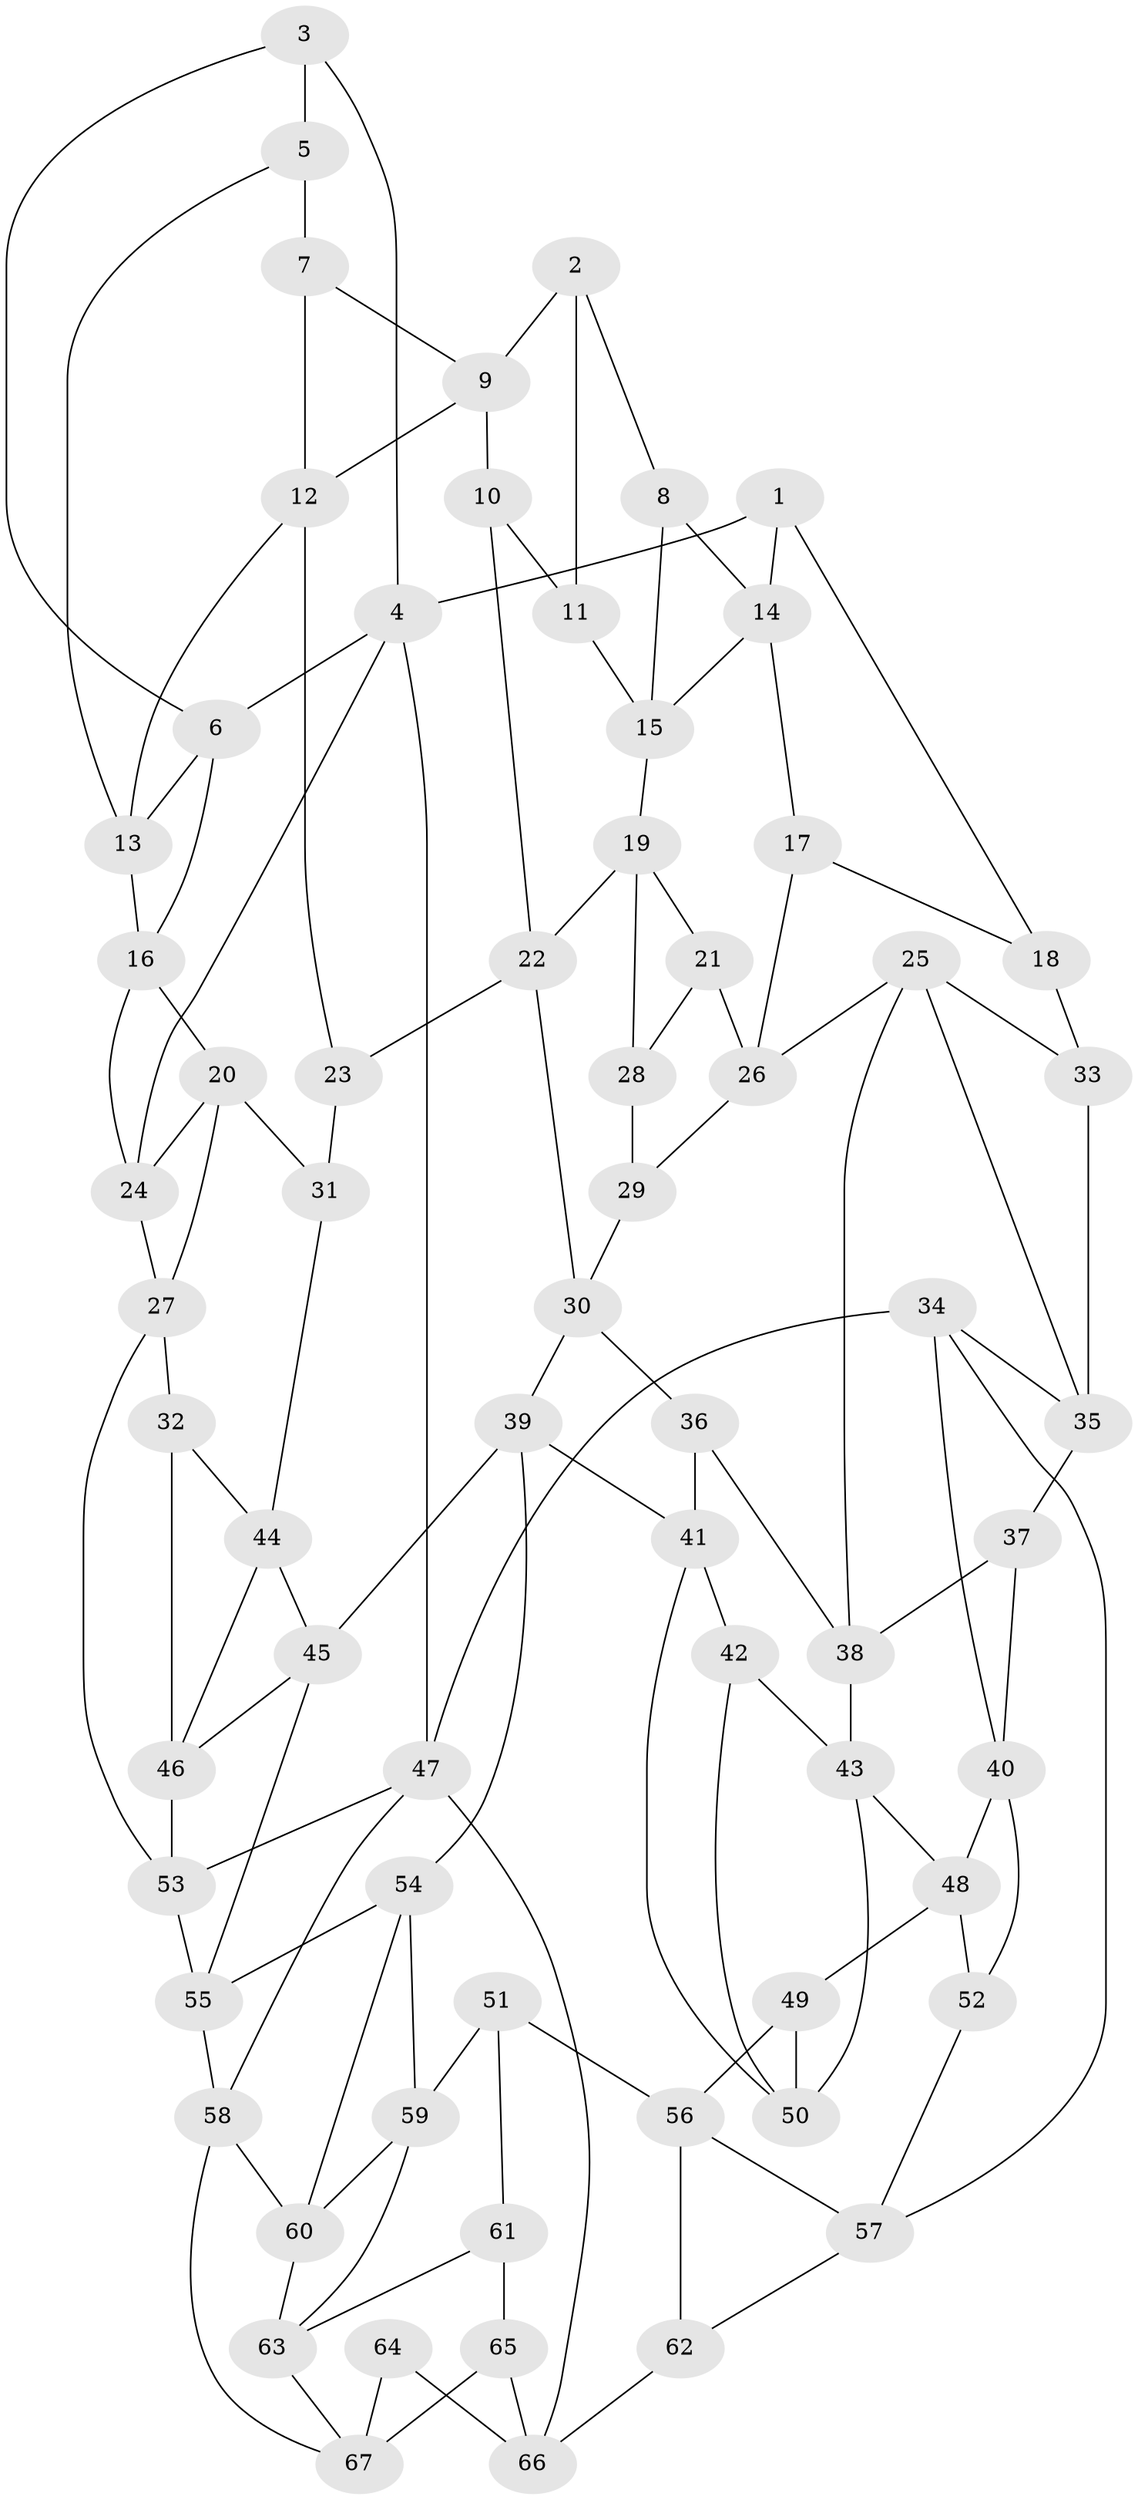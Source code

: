 // original degree distribution, {3: 0.014925373134328358, 5: 0.44776119402985076, 4: 0.27611940298507465, 6: 0.26119402985074625}
// Generated by graph-tools (version 1.1) at 2025/03/03/09/25 03:03:12]
// undirected, 67 vertices, 121 edges
graph export_dot {
graph [start="1"]
  node [color=gray90,style=filled];
  1;
  2;
  3;
  4;
  5;
  6;
  7;
  8;
  9;
  10;
  11;
  12;
  13;
  14;
  15;
  16;
  17;
  18;
  19;
  20;
  21;
  22;
  23;
  24;
  25;
  26;
  27;
  28;
  29;
  30;
  31;
  32;
  33;
  34;
  35;
  36;
  37;
  38;
  39;
  40;
  41;
  42;
  43;
  44;
  45;
  46;
  47;
  48;
  49;
  50;
  51;
  52;
  53;
  54;
  55;
  56;
  57;
  58;
  59;
  60;
  61;
  62;
  63;
  64;
  65;
  66;
  67;
  1 -- 4 [weight=1.0];
  1 -- 14 [weight=1.0];
  1 -- 18 [weight=1.0];
  2 -- 8 [weight=1.0];
  2 -- 9 [weight=1.0];
  2 -- 11 [weight=1.0];
  3 -- 4 [weight=1.0];
  3 -- 5 [weight=1.0];
  3 -- 6 [weight=1.0];
  4 -- 6 [weight=1.0];
  4 -- 24 [weight=1.0];
  4 -- 47 [weight=2.0];
  5 -- 7 [weight=2.0];
  5 -- 13 [weight=1.0];
  6 -- 13 [weight=1.0];
  6 -- 16 [weight=1.0];
  7 -- 9 [weight=1.0];
  7 -- 12 [weight=1.0];
  8 -- 14 [weight=1.0];
  8 -- 15 [weight=1.0];
  9 -- 10 [weight=1.0];
  9 -- 12 [weight=1.0];
  10 -- 11 [weight=2.0];
  10 -- 22 [weight=1.0];
  11 -- 15 [weight=1.0];
  12 -- 13 [weight=1.0];
  12 -- 23 [weight=1.0];
  13 -- 16 [weight=1.0];
  14 -- 15 [weight=1.0];
  14 -- 17 [weight=1.0];
  15 -- 19 [weight=1.0];
  16 -- 20 [weight=1.0];
  16 -- 24 [weight=1.0];
  17 -- 18 [weight=1.0];
  17 -- 26 [weight=1.0];
  18 -- 33 [weight=2.0];
  19 -- 21 [weight=1.0];
  19 -- 22 [weight=1.0];
  19 -- 28 [weight=1.0];
  20 -- 24 [weight=1.0];
  20 -- 27 [weight=1.0];
  20 -- 31 [weight=1.0];
  21 -- 26 [weight=1.0];
  21 -- 28 [weight=1.0];
  22 -- 23 [weight=1.0];
  22 -- 30 [weight=1.0];
  23 -- 31 [weight=2.0];
  24 -- 27 [weight=1.0];
  25 -- 26 [weight=1.0];
  25 -- 33 [weight=1.0];
  25 -- 35 [weight=1.0];
  25 -- 38 [weight=1.0];
  26 -- 29 [weight=1.0];
  27 -- 32 [weight=1.0];
  27 -- 53 [weight=1.0];
  28 -- 29 [weight=2.0];
  29 -- 30 [weight=1.0];
  30 -- 36 [weight=1.0];
  30 -- 39 [weight=1.0];
  31 -- 44 [weight=1.0];
  32 -- 44 [weight=1.0];
  32 -- 46 [weight=1.0];
  33 -- 35 [weight=1.0];
  34 -- 35 [weight=1.0];
  34 -- 40 [weight=1.0];
  34 -- 47 [weight=1.0];
  34 -- 57 [weight=1.0];
  35 -- 37 [weight=1.0];
  36 -- 38 [weight=1.0];
  36 -- 41 [weight=1.0];
  37 -- 38 [weight=1.0];
  37 -- 40 [weight=1.0];
  38 -- 43 [weight=1.0];
  39 -- 41 [weight=1.0];
  39 -- 45 [weight=1.0];
  39 -- 54 [weight=1.0];
  40 -- 48 [weight=1.0];
  40 -- 52 [weight=1.0];
  41 -- 42 [weight=1.0];
  41 -- 50 [weight=1.0];
  42 -- 43 [weight=1.0];
  42 -- 50 [weight=1.0];
  43 -- 48 [weight=1.0];
  43 -- 50 [weight=1.0];
  44 -- 45 [weight=1.0];
  44 -- 46 [weight=1.0];
  45 -- 46 [weight=1.0];
  45 -- 55 [weight=1.0];
  46 -- 53 [weight=1.0];
  47 -- 53 [weight=1.0];
  47 -- 58 [weight=1.0];
  47 -- 66 [weight=1.0];
  48 -- 49 [weight=1.0];
  48 -- 52 [weight=1.0];
  49 -- 50 [weight=1.0];
  49 -- 56 [weight=1.0];
  51 -- 56 [weight=1.0];
  51 -- 59 [weight=1.0];
  51 -- 61 [weight=1.0];
  52 -- 57 [weight=1.0];
  53 -- 55 [weight=1.0];
  54 -- 55 [weight=1.0];
  54 -- 59 [weight=1.0];
  54 -- 60 [weight=1.0];
  55 -- 58 [weight=1.0];
  56 -- 57 [weight=1.0];
  56 -- 62 [weight=1.0];
  57 -- 62 [weight=1.0];
  58 -- 60 [weight=1.0];
  58 -- 67 [weight=1.0];
  59 -- 60 [weight=1.0];
  59 -- 63 [weight=1.0];
  60 -- 63 [weight=1.0];
  61 -- 63 [weight=1.0];
  61 -- 65 [weight=2.0];
  62 -- 66 [weight=2.0];
  63 -- 67 [weight=1.0];
  64 -- 66 [weight=2.0];
  64 -- 67 [weight=1.0];
  65 -- 66 [weight=1.0];
  65 -- 67 [weight=1.0];
}
